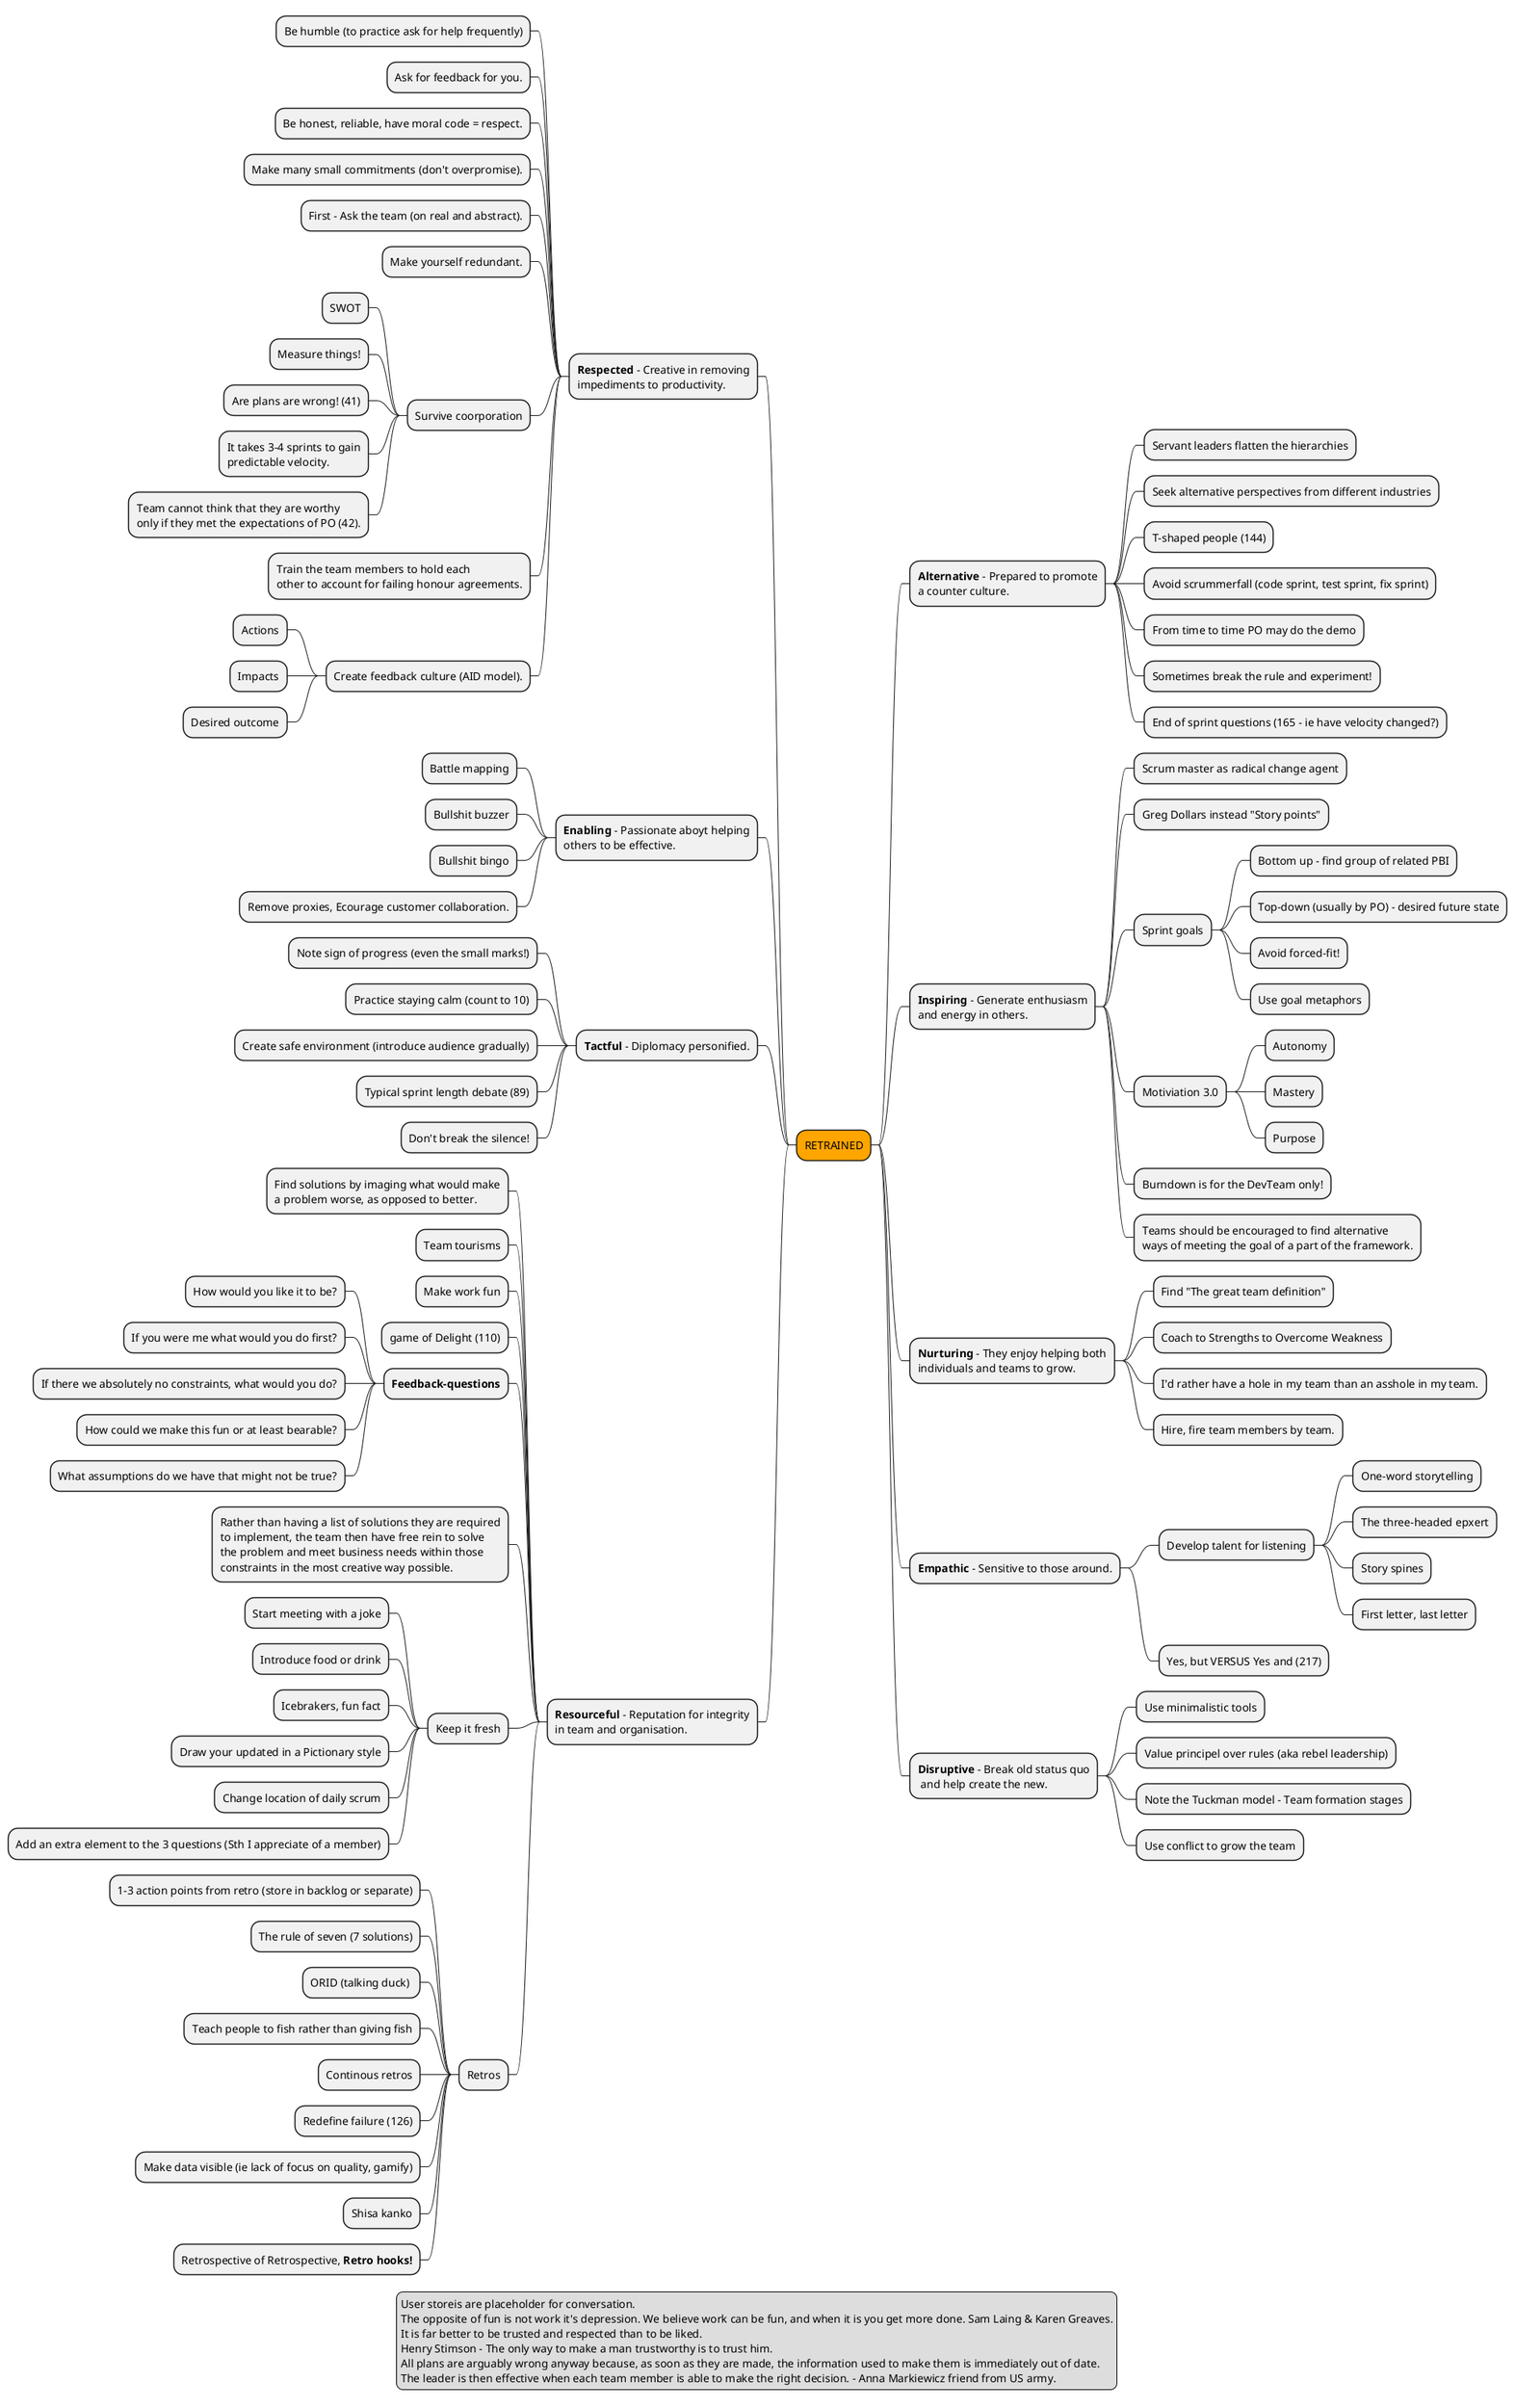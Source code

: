 @startmindmap
*[#Orange] RETRAINED
left side
** **Respected** - Creative in removing\nimpediments to productivity.
*** Be humble (to practice ask for help frequently)
*** Ask for feedback for you.
*** Be honest, reliable, have moral code = respect.
*** Make many small commitments (don't overpromise).
*** First - Ask the team (on real and abstract).
*** Make yourself redundant.
*** Survive coorporation
**** SWOT
**** Measure things!
**** Are plans are wrong! (41)
**** It takes 3-4 sprints to gain\npredictable velocity.
**** Team cannot think that they are worthy\nonly if they met the expectations of PO (42).
*** Train the team members to hold each\nother to account for failing honour agreements.
*** Create feedback culture (AID model).
**** Actions
**** Impacts
**** Desired outcome

** **Enabling** - Passionate aboyt helping\nothers to be effective.
*** Battle mapping
*** Bullshit buzzer
*** Bullshit bingo
*** Remove proxies, Ecourage customer collaboration.

** **Tactful** - Diplomacy personified.
*** Note sign of progress (even the small marks!)
*** Practice staying calm (count to 10)
*** Create safe environment (introduce audience gradually)
*** Typical sprint length debate (89)
*** Don't break the silence!


** **Resourceful** - Reputation for integrity\nin team and organisation.
*** Find solutions by imaging what would make\na problem worse, as opposed to better.
*** Team tourisms
*** Make work fun
*** game of Delight (110)
*** **Feedback-questions**
**** How would you like it to be?
**** If you were me what would you do first?
**** If there we absolutely no constraints, what would you do?
**** How could we make this fun or at least bearable?
**** What assumptions do we have that might not be true?
*** Rather than having a list of solutions they are required\nto implement, the team then have free rein to solve\nthe problem and meet business needs within those\nconstraints in the most creative way possible.
*** Keep it fresh
**** Start meeting with a joke
**** Introduce food or drink
**** Icebrakers, fun fact
**** Draw your updated in a Pictionary style
**** Change location of daily scrum
**** Add an extra element to the 3 questions (Sth I appreciate of a member)
*** Retros
**** 1-3 action points from retro (store in backlog or separate)
**** The rule of seven (7 solutions)
**** ORID (talking duck) 
**** Teach people to fish rather than giving fish
**** Continous retros
**** Redefine failure (126)
**** Make data visible (ie lack of focus on quality, gamify)
**** Shisa kanko
**** Retrospective of Retrospective, **Retro hooks!**

right side
** **Alternative** - Prepared to promote\na counter culture.
*** Servant leaders flatten the hierarchies
*** Seek alternative perspectives from different industries
*** T-shaped people (144)
*** Avoid scrummerfall (code sprint, test sprint, fix sprint)
*** From time to time PO may do the demo
*** Sometimes break the rule and experiment!
*** End of sprint questions (165 - ie have velocity changed?)

** **Inspiring** - Generate enthusiasm\nand energy in others.
*** Scrum master as radical change agent
*** Greg Dollars instead "Story points"
*** Sprint goals
**** Bottom up - find group of related PBI
**** Top-down (usually by PO) - desired future state
**** Avoid forced-fit!
**** Use goal metaphors
*** Motiviation 3.0
**** Autonomy
**** Mastery
**** Purpose
*** Burndown is for the DevTeam only!
*** Teams should be encouraged to find alternative\nways of meeting the goal of a part of the framework.

** **Nurturing** - They enjoy helping both\nindividuals and teams to grow.
*** Find "The great team definition"
*** Coach to Strengths to Overcome Weakness
*** I'd rather have a hole in my team than an asshole in my team.
*** Hire, fire team members by team.

** **Empathic** - Sensitive to those around.
*** Develop talent for listening
**** One-word storytelling
**** The three-headed epxert
**** Story spines
**** First letter, last letter
*** Yes, but VERSUS Yes and (217)

** **Disruptive** - Break old status quo\n and help create the new. 
*** Use minimalistic tools
*** Value principel over rules (aka rebel leadership)
*** Note the Tuckman model - Team formation stages
*** Use conflict to grow the team
legend
User storeis are placeholder for conversation. 
The opposite of fun is not work it's depression. We believe work can be fun, and when it is you get more done. Sam Laing & Karen Greaves.
It is far better to be trusted and respected than to be liked. 
Henry Stimson - The only way to make a man trustworthy is to trust him.
All plans are arguably wrong anyway because, as soon as they are made, the information used to make them is immediately out of date.
The leader is then effective when each team member is able to make the right decision. - Anna Markiewicz friend from US army.
endlegend
@endmindmap
